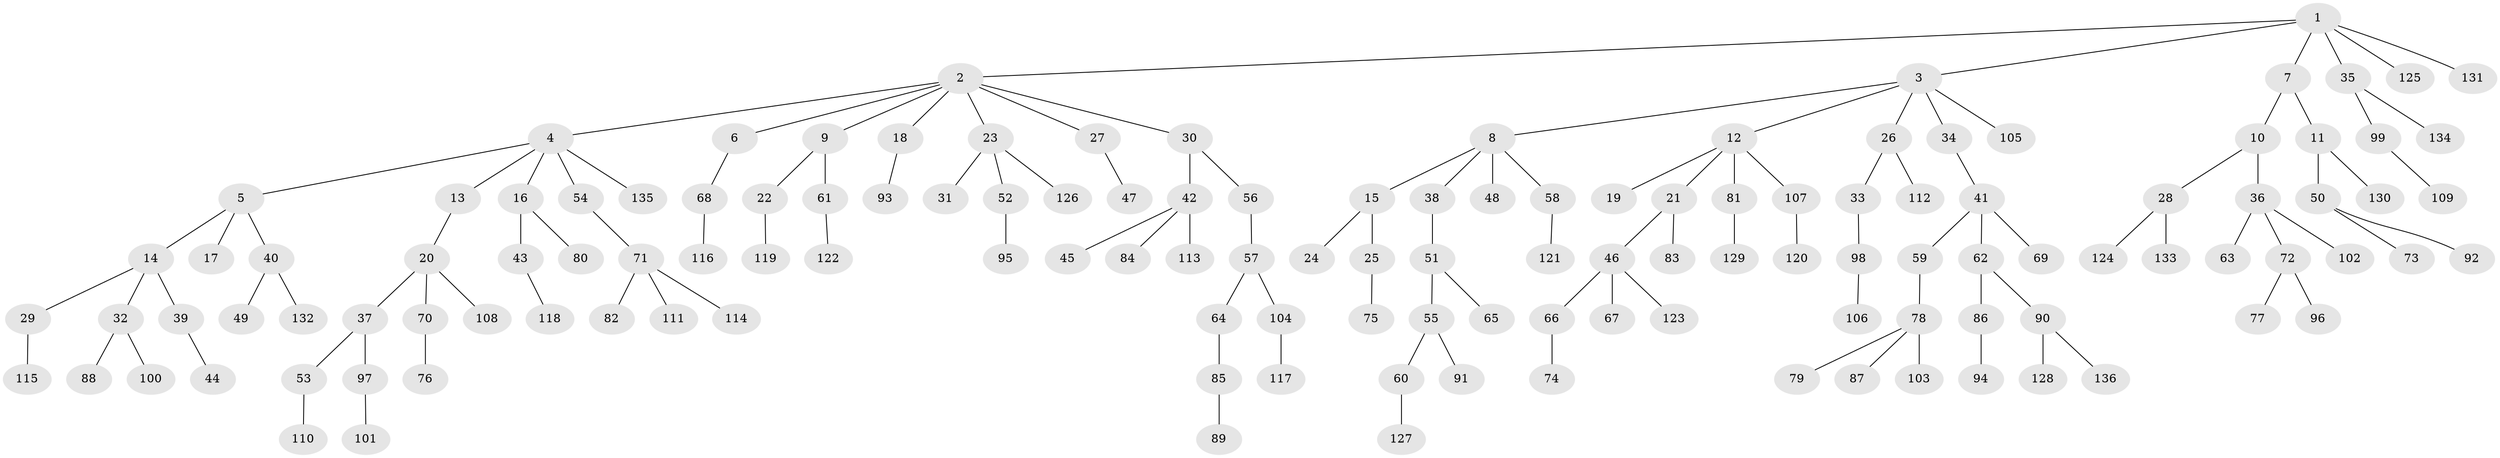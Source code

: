 // coarse degree distribution, {10: 0.010526315789473684, 8: 0.021052631578947368, 4: 0.07368421052631578, 6: 0.010526315789473684, 3: 0.1368421052631579, 2: 0.18947368421052632, 1: 0.5578947368421052}
// Generated by graph-tools (version 1.1) at 2025/52/02/27/25 19:52:09]
// undirected, 136 vertices, 135 edges
graph export_dot {
graph [start="1"]
  node [color=gray90,style=filled];
  1;
  2;
  3;
  4;
  5;
  6;
  7;
  8;
  9;
  10;
  11;
  12;
  13;
  14;
  15;
  16;
  17;
  18;
  19;
  20;
  21;
  22;
  23;
  24;
  25;
  26;
  27;
  28;
  29;
  30;
  31;
  32;
  33;
  34;
  35;
  36;
  37;
  38;
  39;
  40;
  41;
  42;
  43;
  44;
  45;
  46;
  47;
  48;
  49;
  50;
  51;
  52;
  53;
  54;
  55;
  56;
  57;
  58;
  59;
  60;
  61;
  62;
  63;
  64;
  65;
  66;
  67;
  68;
  69;
  70;
  71;
  72;
  73;
  74;
  75;
  76;
  77;
  78;
  79;
  80;
  81;
  82;
  83;
  84;
  85;
  86;
  87;
  88;
  89;
  90;
  91;
  92;
  93;
  94;
  95;
  96;
  97;
  98;
  99;
  100;
  101;
  102;
  103;
  104;
  105;
  106;
  107;
  108;
  109;
  110;
  111;
  112;
  113;
  114;
  115;
  116;
  117;
  118;
  119;
  120;
  121;
  122;
  123;
  124;
  125;
  126;
  127;
  128;
  129;
  130;
  131;
  132;
  133;
  134;
  135;
  136;
  1 -- 2;
  1 -- 3;
  1 -- 7;
  1 -- 35;
  1 -- 125;
  1 -- 131;
  2 -- 4;
  2 -- 6;
  2 -- 9;
  2 -- 18;
  2 -- 23;
  2 -- 27;
  2 -- 30;
  3 -- 8;
  3 -- 12;
  3 -- 26;
  3 -- 34;
  3 -- 105;
  4 -- 5;
  4 -- 13;
  4 -- 16;
  4 -- 54;
  4 -- 135;
  5 -- 14;
  5 -- 17;
  5 -- 40;
  6 -- 68;
  7 -- 10;
  7 -- 11;
  8 -- 15;
  8 -- 38;
  8 -- 48;
  8 -- 58;
  9 -- 22;
  9 -- 61;
  10 -- 28;
  10 -- 36;
  11 -- 50;
  11 -- 130;
  12 -- 19;
  12 -- 21;
  12 -- 81;
  12 -- 107;
  13 -- 20;
  14 -- 29;
  14 -- 32;
  14 -- 39;
  15 -- 24;
  15 -- 25;
  16 -- 43;
  16 -- 80;
  18 -- 93;
  20 -- 37;
  20 -- 70;
  20 -- 108;
  21 -- 46;
  21 -- 83;
  22 -- 119;
  23 -- 31;
  23 -- 52;
  23 -- 126;
  25 -- 75;
  26 -- 33;
  26 -- 112;
  27 -- 47;
  28 -- 124;
  28 -- 133;
  29 -- 115;
  30 -- 42;
  30 -- 56;
  32 -- 88;
  32 -- 100;
  33 -- 98;
  34 -- 41;
  35 -- 99;
  35 -- 134;
  36 -- 63;
  36 -- 72;
  36 -- 102;
  37 -- 53;
  37 -- 97;
  38 -- 51;
  39 -- 44;
  40 -- 49;
  40 -- 132;
  41 -- 59;
  41 -- 62;
  41 -- 69;
  42 -- 45;
  42 -- 84;
  42 -- 113;
  43 -- 118;
  46 -- 66;
  46 -- 67;
  46 -- 123;
  50 -- 73;
  50 -- 92;
  51 -- 55;
  51 -- 65;
  52 -- 95;
  53 -- 110;
  54 -- 71;
  55 -- 60;
  55 -- 91;
  56 -- 57;
  57 -- 64;
  57 -- 104;
  58 -- 121;
  59 -- 78;
  60 -- 127;
  61 -- 122;
  62 -- 86;
  62 -- 90;
  64 -- 85;
  66 -- 74;
  68 -- 116;
  70 -- 76;
  71 -- 82;
  71 -- 111;
  71 -- 114;
  72 -- 77;
  72 -- 96;
  78 -- 79;
  78 -- 87;
  78 -- 103;
  81 -- 129;
  85 -- 89;
  86 -- 94;
  90 -- 128;
  90 -- 136;
  97 -- 101;
  98 -- 106;
  99 -- 109;
  104 -- 117;
  107 -- 120;
}
